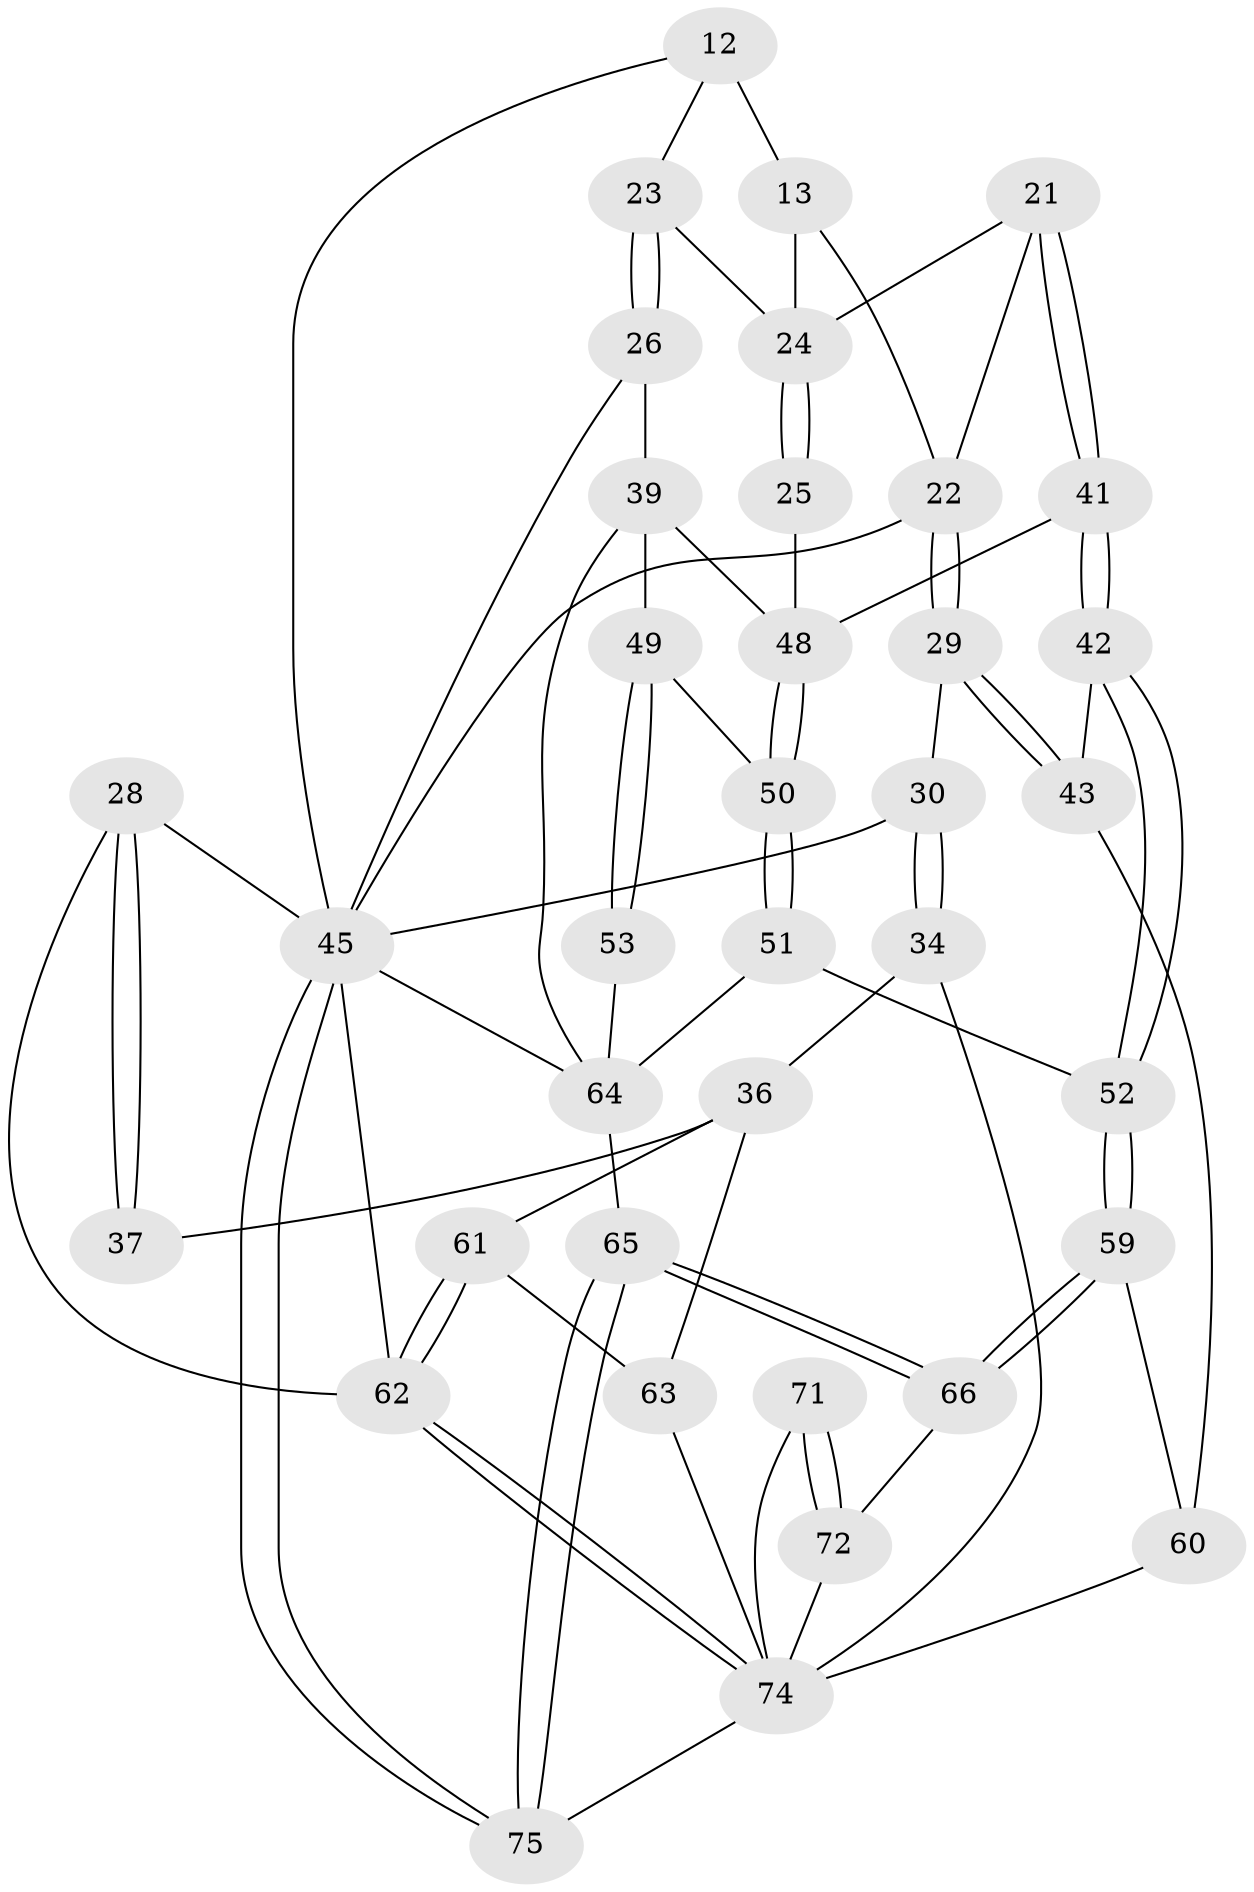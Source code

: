 // original degree distribution, {3: 0.02666666666666667, 4: 0.21333333333333335, 5: 0.5866666666666667, 6: 0.17333333333333334}
// Generated by graph-tools (version 1.1) at 2025/00/03/09/25 05:00:09]
// undirected, 37 vertices, 82 edges
graph export_dot {
graph [start="1"]
  node [color=gray90,style=filled];
  12 [pos="+0.8906769064432049+0.1469114308574477",super="+2"];
  13 [pos="+0.6315049811951792+0.2583463722955101",super="+5"];
  21 [pos="+0.6749769910363161+0.44427140781217994"];
  22 [pos="+0.5351958966011092+0.3926777135187499",super="+6"];
  23 [pos="+0.9194028680360898+0.41799752493691966",super="+19"];
  24 [pos="+0.826418081628474+0.3756995379289216",super="+20"];
  25 [pos="+0.7952245508392468+0.41107401486843714"];
  26 [pos="+0.9490345893597292+0.4453495082609227",super="+18"];
  28 [pos="+0.2787148341345512+0.33809856173678765",super="+10"];
  29 [pos="+0.44494192586697484+0.5712552550253853"];
  30 [pos="+0.3668185141552089+0.576302667077176"];
  34 [pos="+0.2948644041448807+0.6499998795551494"];
  36 [pos="+0.20030380797236588+0.5200373847071794",super="+35"];
  37 [pos="+0.19465614702448747+0.5084895658423788"];
  39 [pos="+1+0.5512675366312552",super="+38+31"];
  41 [pos="+0.6633204466318497+0.5591194353699547",super="+40"];
  42 [pos="+0.6302843517600766+0.5979397058131798"];
  43 [pos="+0.558898485649128+0.6190495487688861"];
  45 [pos="+1+1",super="+3+8+27"];
  48 [pos="+0.7994856902473393+0.5859432119025396",super="+33"];
  49 [pos="+0.924027401893061+0.6486171992847732"];
  50 [pos="+0.82330489947361+0.6366056959257202"];
  51 [pos="+0.784311504078865+0.7298554001354824"];
  52 [pos="+0.7195079360029545+0.7267696372221839"];
  53 [pos="+0.9179336310849177+0.7311698165861154"];
  59 [pos="+0.6915660575638757+0.7669891927439544"];
  60 [pos="+0.637524987077396+0.7826433023742153",super="+55"];
  61 [pos="+0+0.6917145053624096",super="+44"];
  62 [pos="+0+1",super="+11"];
  63 [pos="+0.17103303617747054+0.6899600023858489"];
  64 [pos="+0.8539801019309621+0.8849243207564311",super="+46+54+47"];
  65 [pos="+0.7319695998780545+0.9080618835552332"];
  66 [pos="+0.7248398806238167+0.9050308805122558"];
  71 [pos="+0.4816949609499768+0.9611047973504077"];
  72 [pos="+0.4501012457605156+1",super="+69+70"];
  74 [pos="+0.10536330403358654+1",super="+67+58+57+73+68"];
  75 [pos="+0.7050196124328179+1"];
  12 -- 13 [weight=2];
  12 -- 45;
  12 -- 23;
  13 -- 22;
  13 -- 24;
  21 -- 22;
  21 -- 41;
  21 -- 41;
  21 -- 24;
  22 -- 29;
  22 -- 29;
  22 -- 45;
  23 -- 24 [weight=2];
  23 -- 26 [weight=2];
  23 -- 26;
  24 -- 25 [weight=2];
  24 -- 25;
  25 -- 48;
  26 -- 45;
  26 -- 39 [weight=2];
  28 -- 37 [weight=2];
  28 -- 37;
  28 -- 45 [weight=2];
  28 -- 62;
  29 -- 30;
  29 -- 43;
  29 -- 43;
  30 -- 34;
  30 -- 34;
  30 -- 45;
  34 -- 74;
  34 -- 36;
  36 -- 37;
  36 -- 61;
  36 -- 63;
  39 -- 49;
  39 -- 64;
  39 -- 48;
  41 -- 42;
  41 -- 42;
  41 -- 48 [weight=2];
  42 -- 43;
  42 -- 52;
  42 -- 52;
  43 -- 60;
  45 -- 75;
  45 -- 75;
  45 -- 62 [weight=2];
  45 -- 64;
  48 -- 50;
  48 -- 50;
  49 -- 50;
  49 -- 53;
  49 -- 53;
  50 -- 51;
  50 -- 51;
  51 -- 52;
  51 -- 64;
  52 -- 59;
  52 -- 59;
  53 -- 64 [weight=2];
  59 -- 60;
  59 -- 66;
  59 -- 66;
  60 -- 74 [weight=2];
  61 -- 62 [weight=2];
  61 -- 62;
  61 -- 63;
  62 -- 74;
  62 -- 74;
  63 -- 74;
  64 -- 65;
  65 -- 66;
  65 -- 66;
  65 -- 75;
  65 -- 75;
  66 -- 72;
  71 -- 72 [weight=2];
  71 -- 72;
  71 -- 74;
  72 -- 74 [weight=2];
  74 -- 75;
}
